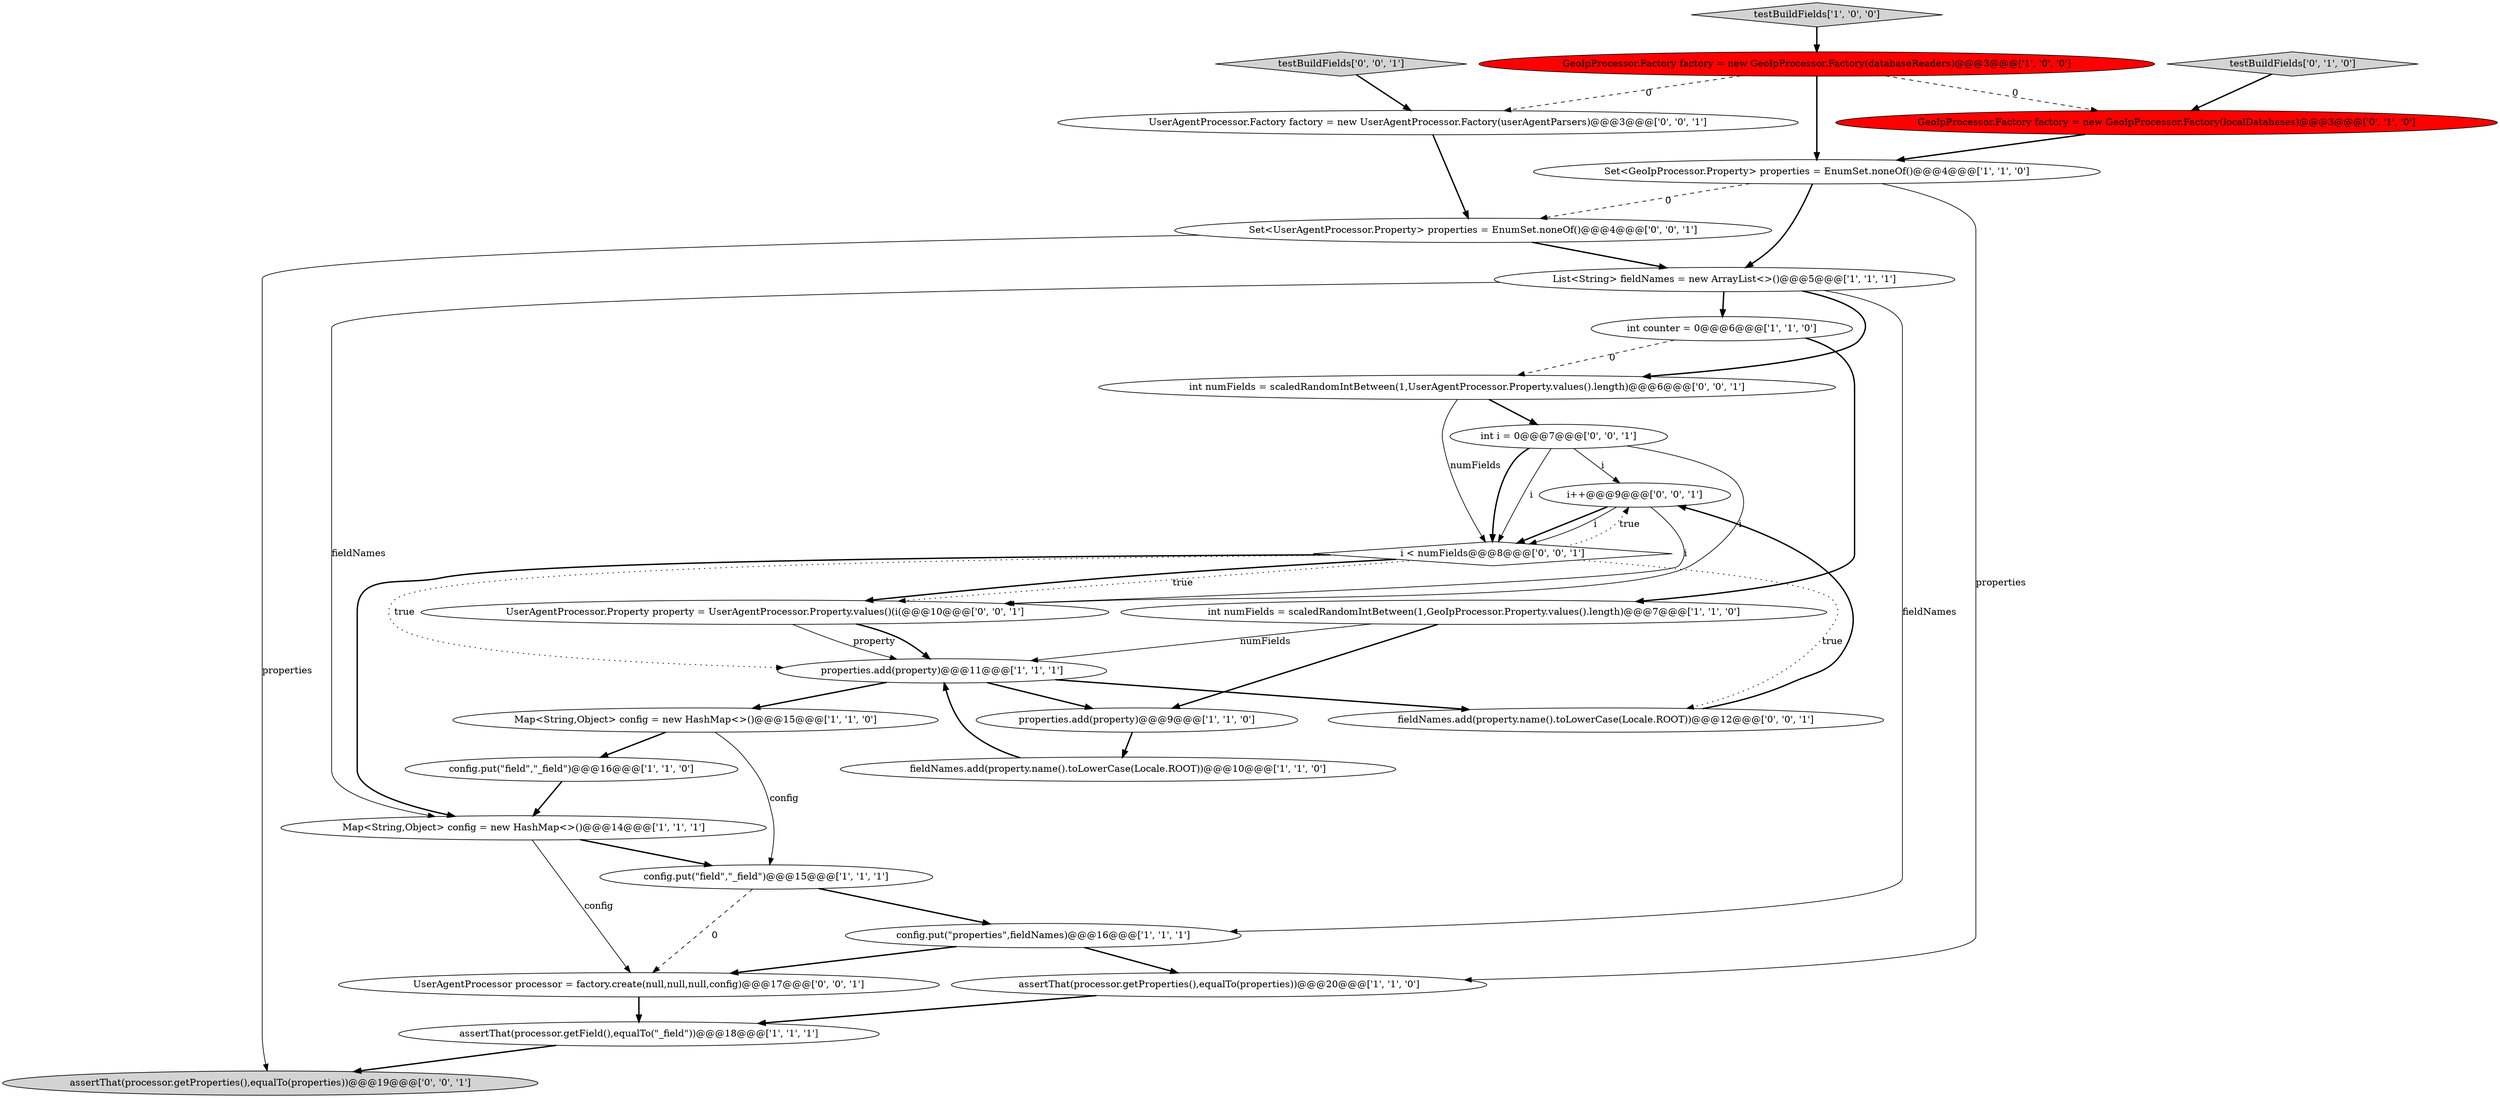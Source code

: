 digraph {
7 [style = filled, label = "assertThat(processor.getProperties(),equalTo(properties))@@@20@@@['1', '1', '0']", fillcolor = white, shape = ellipse image = "AAA0AAABBB1BBB"];
10 [style = filled, label = "List<String> fieldNames = new ArrayList<>()@@@5@@@['1', '1', '1']", fillcolor = white, shape = ellipse image = "AAA0AAABBB1BBB"];
6 [style = filled, label = "properties.add(property)@@@11@@@['1', '1', '1']", fillcolor = white, shape = ellipse image = "AAA0AAABBB1BBB"];
0 [style = filled, label = "int counter = 0@@@6@@@['1', '1', '0']", fillcolor = white, shape = ellipse image = "AAA0AAABBB1BBB"];
11 [style = filled, label = "config.put(\"properties\",fieldNames)@@@16@@@['1', '1', '1']", fillcolor = white, shape = ellipse image = "AAA0AAABBB1BBB"];
17 [style = filled, label = "testBuildFields['0', '1', '0']", fillcolor = lightgray, shape = diamond image = "AAA0AAABBB2BBB"];
19 [style = filled, label = "UserAgentProcessor processor = factory.create(null,null,null,config)@@@17@@@['0', '0', '1']", fillcolor = white, shape = ellipse image = "AAA0AAABBB3BBB"];
4 [style = filled, label = "assertThat(processor.getField(),equalTo(\"_field\"))@@@18@@@['1', '1', '1']", fillcolor = white, shape = ellipse image = "AAA0AAABBB1BBB"];
1 [style = filled, label = "fieldNames.add(property.name().toLowerCase(Locale.ROOT))@@@10@@@['1', '1', '0']", fillcolor = white, shape = ellipse image = "AAA0AAABBB1BBB"];
22 [style = filled, label = "int numFields = scaledRandomIntBetween(1,UserAgentProcessor.Property.values().length)@@@6@@@['0', '0', '1']", fillcolor = white, shape = ellipse image = "AAA0AAABBB3BBB"];
25 [style = filled, label = "i++@@@9@@@['0', '0', '1']", fillcolor = white, shape = ellipse image = "AAA0AAABBB3BBB"];
16 [style = filled, label = "GeoIpProcessor.Factory factory = new GeoIpProcessor.Factory(localDatabases)@@@3@@@['0', '1', '0']", fillcolor = red, shape = ellipse image = "AAA1AAABBB2BBB"];
2 [style = filled, label = "testBuildFields['1', '0', '0']", fillcolor = lightgray, shape = diamond image = "AAA0AAABBB1BBB"];
20 [style = filled, label = "Set<UserAgentProcessor.Property> properties = EnumSet.noneOf()@@@4@@@['0', '0', '1']", fillcolor = white, shape = ellipse image = "AAA0AAABBB3BBB"];
5 [style = filled, label = "GeoIpProcessor.Factory factory = new GeoIpProcessor.Factory(databaseReaders)@@@3@@@['1', '0', '0']", fillcolor = red, shape = ellipse image = "AAA1AAABBB1BBB"];
12 [style = filled, label = "config.put(\"field\",\"_field\")@@@15@@@['1', '1', '1']", fillcolor = white, shape = ellipse image = "AAA0AAABBB1BBB"];
13 [style = filled, label = "int numFields = scaledRandomIntBetween(1,GeoIpProcessor.Property.values().length)@@@7@@@['1', '1', '0']", fillcolor = white, shape = ellipse image = "AAA0AAABBB1BBB"];
27 [style = filled, label = "int i = 0@@@7@@@['0', '0', '1']", fillcolor = white, shape = ellipse image = "AAA0AAABBB3BBB"];
18 [style = filled, label = "testBuildFields['0', '0', '1']", fillcolor = lightgray, shape = diamond image = "AAA0AAABBB3BBB"];
9 [style = filled, label = "Set<GeoIpProcessor.Property> properties = EnumSet.noneOf()@@@4@@@['1', '1', '0']", fillcolor = white, shape = ellipse image = "AAA0AAABBB1BBB"];
8 [style = filled, label = "Map<String,Object> config = new HashMap<>()@@@14@@@['1', '1', '1']", fillcolor = white, shape = ellipse image = "AAA0AAABBB1BBB"];
21 [style = filled, label = "fieldNames.add(property.name().toLowerCase(Locale.ROOT))@@@12@@@['0', '0', '1']", fillcolor = white, shape = ellipse image = "AAA0AAABBB3BBB"];
3 [style = filled, label = "config.put(\"field\",\"_field\")@@@16@@@['1', '1', '0']", fillcolor = white, shape = ellipse image = "AAA0AAABBB1BBB"];
23 [style = filled, label = "UserAgentProcessor.Property property = UserAgentProcessor.Property.values()(i(@@@10@@@['0', '0', '1']", fillcolor = white, shape = ellipse image = "AAA0AAABBB3BBB"];
15 [style = filled, label = "Map<String,Object> config = new HashMap<>()@@@15@@@['1', '1', '0']", fillcolor = white, shape = ellipse image = "AAA0AAABBB1BBB"];
24 [style = filled, label = "assertThat(processor.getProperties(),equalTo(properties))@@@19@@@['0', '0', '1']", fillcolor = lightgray, shape = ellipse image = "AAA0AAABBB3BBB"];
14 [style = filled, label = "properties.add(property)@@@9@@@['1', '1', '0']", fillcolor = white, shape = ellipse image = "AAA0AAABBB1BBB"];
26 [style = filled, label = "UserAgentProcessor.Factory factory = new UserAgentProcessor.Factory(userAgentParsers)@@@3@@@['0', '0', '1']", fillcolor = white, shape = ellipse image = "AAA0AAABBB3BBB"];
28 [style = filled, label = "i < numFields@@@8@@@['0', '0', '1']", fillcolor = white, shape = diamond image = "AAA0AAABBB3BBB"];
20->24 [style = solid, label="properties"];
10->22 [style = bold, label=""];
9->20 [style = dashed, label="0"];
15->12 [style = solid, label="config"];
25->28 [style = bold, label=""];
4->24 [style = bold, label=""];
10->11 [style = solid, label="fieldNames"];
0->13 [style = bold, label=""];
5->9 [style = bold, label=""];
23->6 [style = solid, label="property"];
28->21 [style = dotted, label="true"];
9->7 [style = solid, label="properties"];
5->26 [style = dashed, label="0"];
6->21 [style = bold, label=""];
27->28 [style = bold, label=""];
28->25 [style = dotted, label="true"];
18->26 [style = bold, label=""];
12->11 [style = bold, label=""];
10->8 [style = solid, label="fieldNames"];
26->20 [style = bold, label=""];
7->4 [style = bold, label=""];
9->10 [style = bold, label=""];
21->25 [style = bold, label=""];
11->19 [style = bold, label=""];
15->3 [style = bold, label=""];
0->22 [style = dashed, label="0"];
13->6 [style = solid, label="numFields"];
6->15 [style = bold, label=""];
14->1 [style = bold, label=""];
20->10 [style = bold, label=""];
28->6 [style = dotted, label="true"];
8->19 [style = solid, label="config"];
6->14 [style = bold, label=""];
5->16 [style = dashed, label="0"];
27->23 [style = solid, label="i"];
1->6 [style = bold, label=""];
22->28 [style = solid, label="numFields"];
12->19 [style = dashed, label="0"];
22->27 [style = bold, label=""];
28->23 [style = bold, label=""];
3->8 [style = bold, label=""];
23->6 [style = bold, label=""];
28->8 [style = bold, label=""];
10->0 [style = bold, label=""];
27->28 [style = solid, label="i"];
8->12 [style = bold, label=""];
28->23 [style = dotted, label="true"];
19->4 [style = bold, label=""];
25->28 [style = solid, label="i"];
27->25 [style = solid, label="i"];
13->14 [style = bold, label=""];
25->23 [style = solid, label="i"];
16->9 [style = bold, label=""];
11->7 [style = bold, label=""];
17->16 [style = bold, label=""];
2->5 [style = bold, label=""];
}

